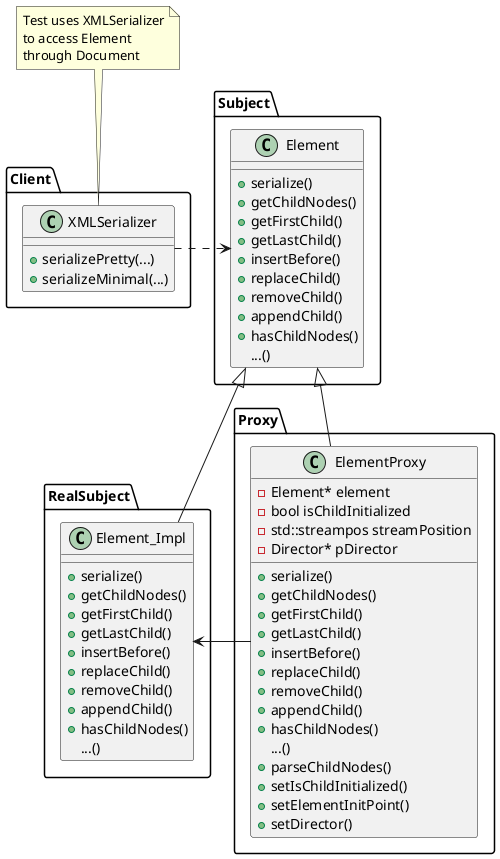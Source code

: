 @startuml Proxy
'skinparam linetype ortho
'skinparam linetype polyline

class Client.XMLSerializer {
    +serializePretty(...)
    +serializeMinimal(...)
}

class Subject.Element {
    +serialize()
    +getChildNodes()
    +getFirstChild()
    +getLastChild()
    +insertBefore()
    +replaceChild()
    +removeChild()
    +appendChild()
    +hasChildNodes()
    ...()
}

class RealSubject.Element_Impl {
    +serialize()
    +getChildNodes()
    +getFirstChild()
    +getLastChild()
    +insertBefore()
    +replaceChild()
    +removeChild()
    +appendChild()
    +hasChildNodes()
    ...()
}

class Proxy.ElementProxy {
    -Element* element
    -bool isChildInitialized
    -std::streampos streamPosition
    -Director* pDirector
    +serialize()
    +getChildNodes()
    +getFirstChild()
    +getLastChild()
    +insertBefore()
    +replaceChild()
    +removeChild()
    +appendChild()
    +hasChildNodes()
    ...()
    +parseChildNodes()
    +setIsChildInitialized()
    +setElementInitPoint()
    +setDirector()
}

Client.XMLSerializer .right.> Subject.Element
Subject.Element <|-- RealSubject.Element_Impl
Subject.Element <|-- Proxy.ElementProxy
RealSubject.Element_Impl <-right- Proxy.ElementProxy

note top of Client.XMLSerializer
    Test uses XMLSerializer
    to access Element
    through Document
end note

@enduml